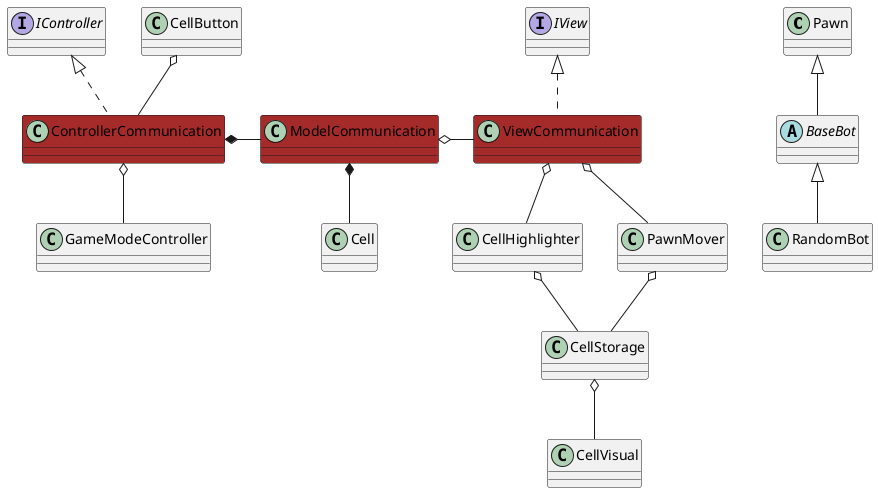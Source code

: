 ﻿@startuml
'https://plantuml.com/sequence-diagram

class Pawn
abstract class BaseBot
class RandomBot
    
Pawn <|-- BaseBot
BaseBot <|-- RandomBot

'-----Model-----'
    
class ModelCommunication #brown

class Cell
    
ModelCommunication o- ViewCommunication

ModelCommunication *-- Cell
    
'-----View-----'

interface IView
    
class ViewCommunication #brown

class CellHighlighter
class CellStorage
class CellVisual
class PawnMover
    
IView <|..  ViewCommunication

ViewCommunication o-- CellHighlighter
ViewCommunication o-- PawnMover
CellHighlighter o-- CellStorage
PawnMover o-- CellStorage
CellStorage o-- CellVisual

'-----Controller-----'

interface IController

class ControllerCommunication #brown

class GameModeController
class CellButton

IController <|.. ControllerCommunication

ControllerCommunication *- ModelCommunication

ControllerCommunication o-- GameModeController
CellButton o-- ControllerCommunication



@enduml